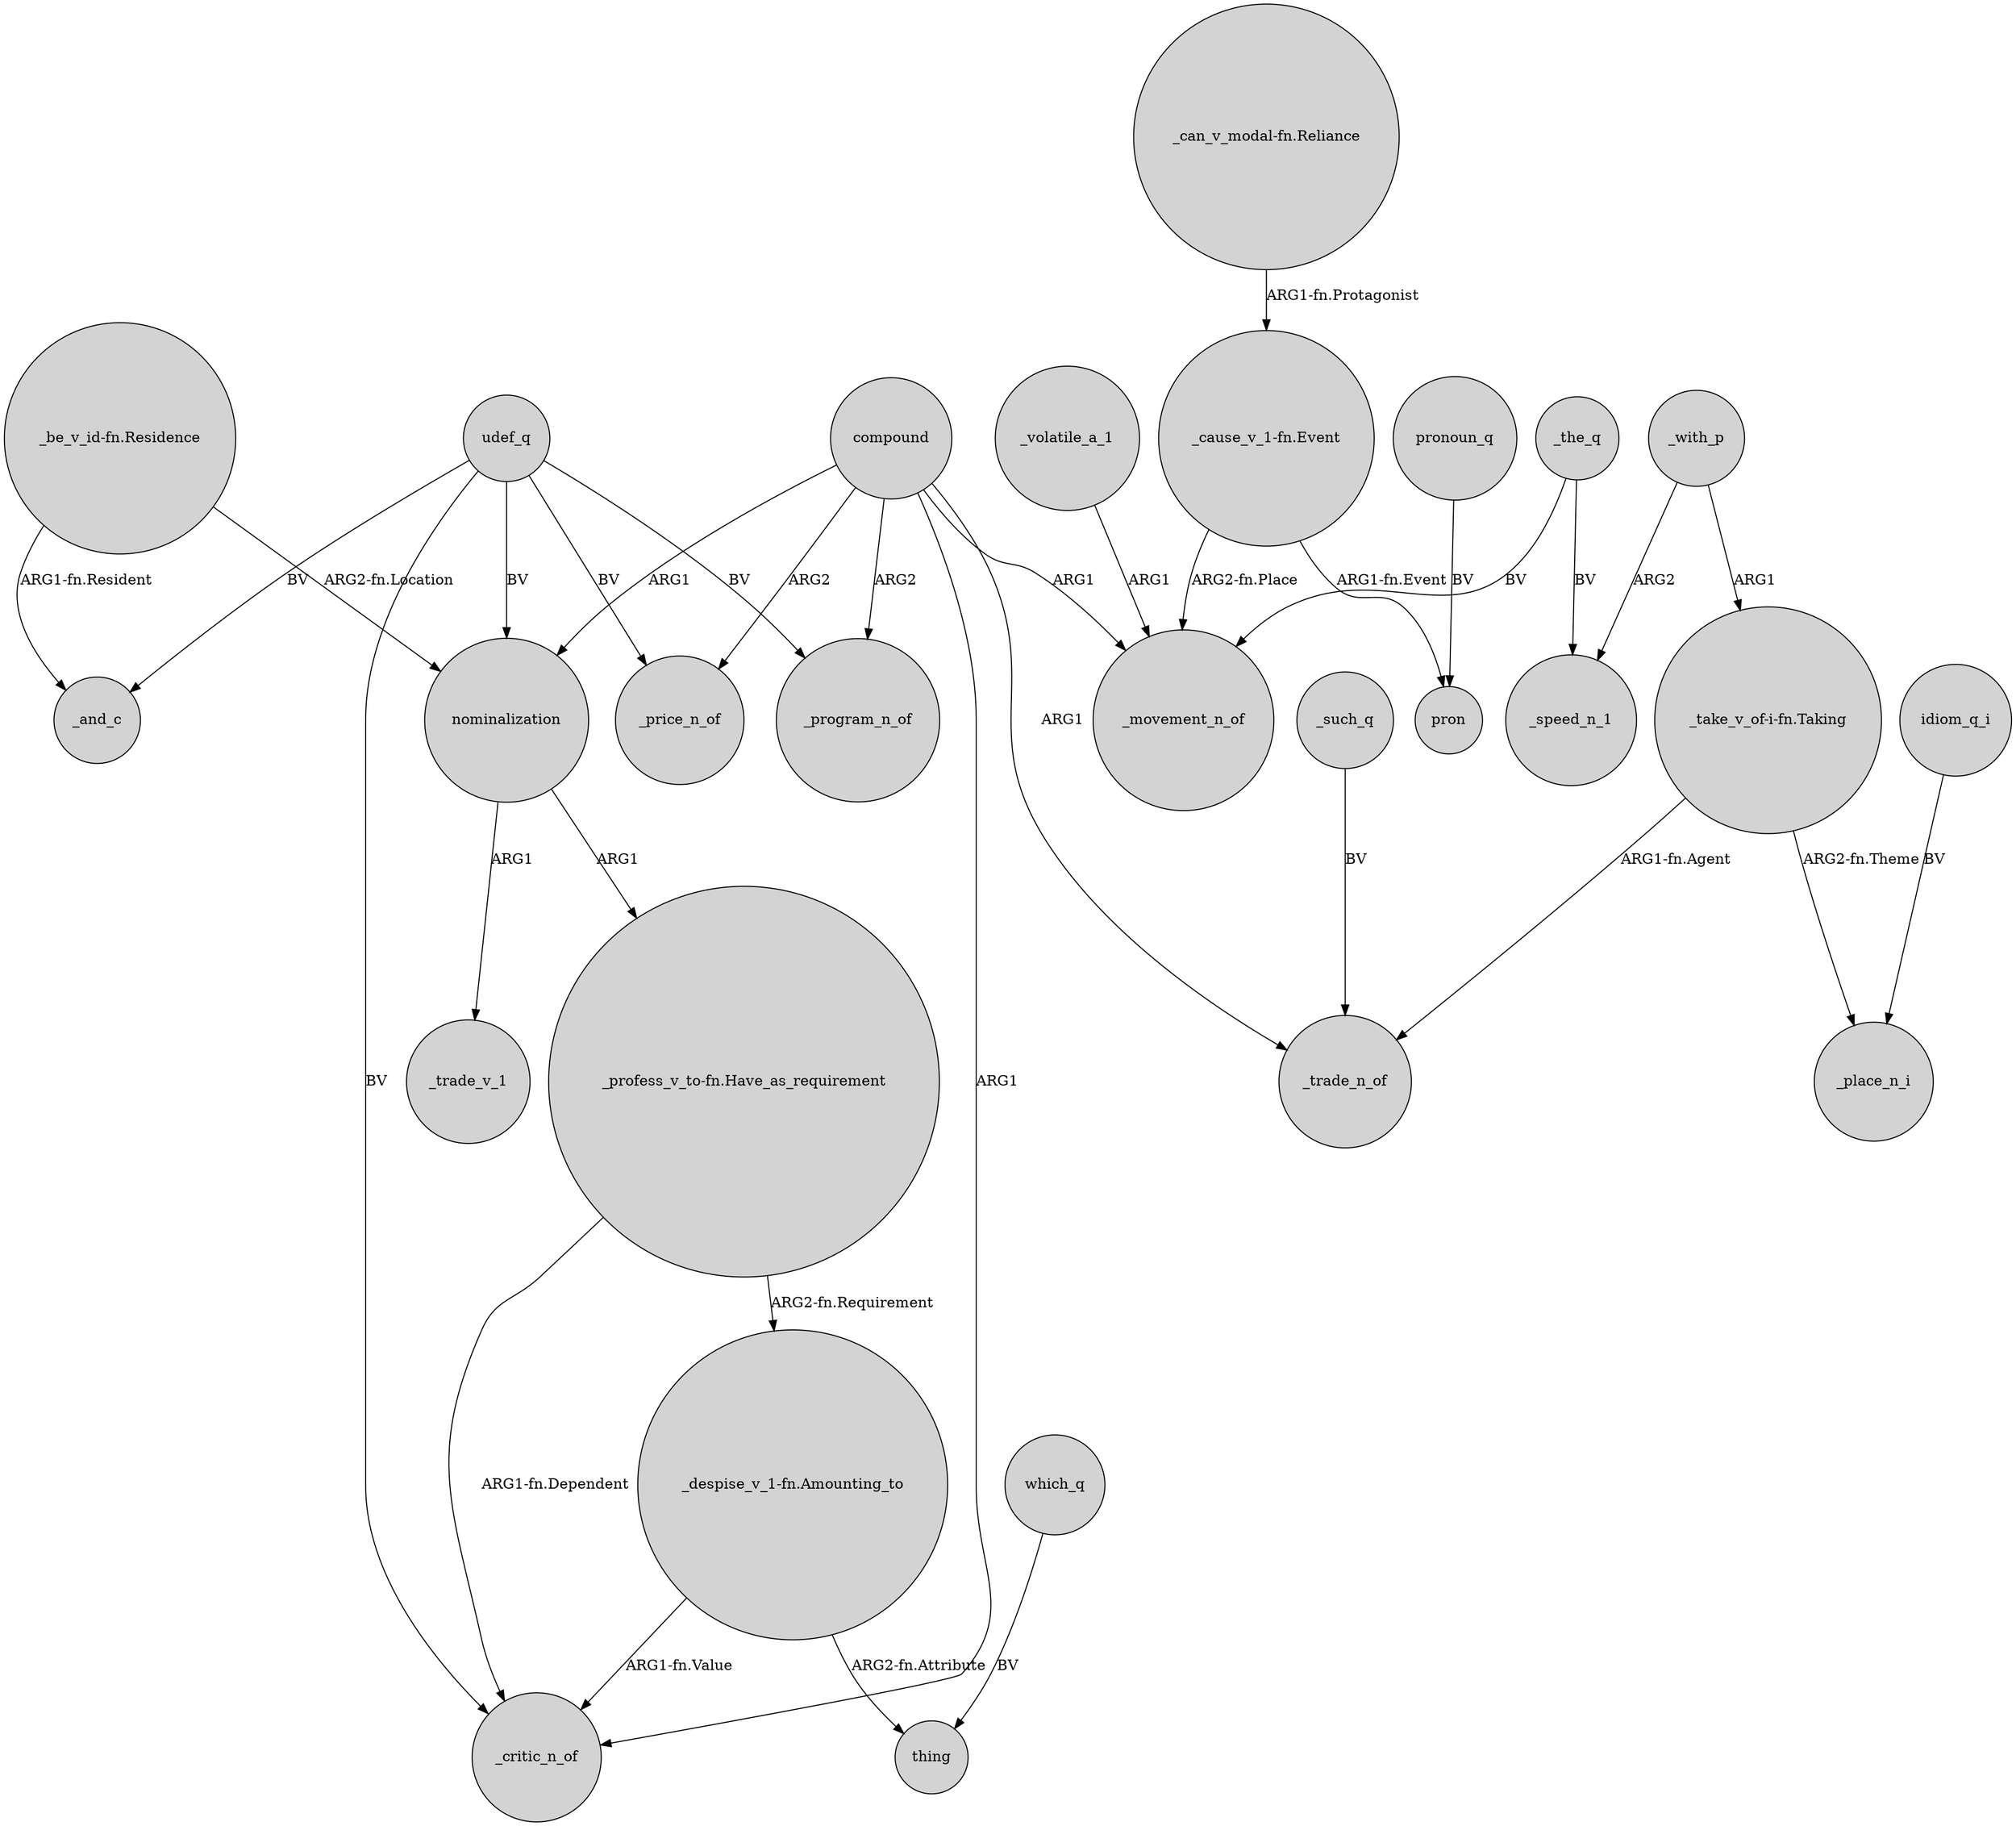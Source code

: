 digraph {
	node [shape=circle style=filled]
	"_be_v_id-fn.Residence" -> _and_c [label="ARG1-fn.Resident"]
	"_cause_v_1-fn.Event" -> _movement_n_of [label="ARG2-fn.Place"]
	"_be_v_id-fn.Residence" -> nominalization [label="ARG2-fn.Location"]
	"_can_v_modal-fn.Reliance" -> "_cause_v_1-fn.Event" [label="ARG1-fn.Protagonist"]
	_volatile_a_1 -> _movement_n_of [label=ARG1]
	compound -> _movement_n_of [label=ARG1]
	"_take_v_of-i-fn.Taking" -> _trade_n_of [label="ARG1-fn.Agent"]
	udef_q -> _price_n_of [label=BV]
	_with_p -> _speed_n_1 [label=ARG2]
	compound -> _trade_n_of [label=ARG1]
	_the_q -> _movement_n_of [label=BV]
	udef_q -> nominalization [label=BV]
	which_q -> thing [label=BV]
	_with_p -> "_take_v_of-i-fn.Taking" [label=ARG1]
	udef_q -> _and_c [label=BV]
	nominalization -> "_profess_v_to-fn.Have_as_requirement" [label=ARG1]
	udef_q -> _program_n_of [label=BV]
	"_take_v_of-i-fn.Taking" -> _place_n_i [label="ARG2-fn.Theme"]
	pronoun_q -> pron [label=BV]
	compound -> _program_n_of [label=ARG2]
	compound -> nominalization [label=ARG1]
	compound -> _critic_n_of [label=ARG1]
	compound -> _price_n_of [label=ARG2]
	"_profess_v_to-fn.Have_as_requirement" -> _critic_n_of [label="ARG1-fn.Dependent"]
	idiom_q_i -> _place_n_i [label=BV]
	"_despise_v_1-fn.Amounting_to" -> thing [label="ARG2-fn.Attribute"]
	"_profess_v_to-fn.Have_as_requirement" -> "_despise_v_1-fn.Amounting_to" [label="ARG2-fn.Requirement"]
	_such_q -> _trade_n_of [label=BV]
	"_cause_v_1-fn.Event" -> pron [label="ARG1-fn.Event"]
	_the_q -> _speed_n_1 [label=BV]
	udef_q -> _critic_n_of [label=BV]
	nominalization -> _trade_v_1 [label=ARG1]
	"_despise_v_1-fn.Amounting_to" -> _critic_n_of [label="ARG1-fn.Value"]
}
